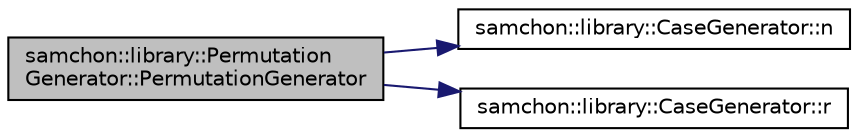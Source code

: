 digraph "samchon::library::PermutationGenerator::PermutationGenerator"
{
  edge [fontname="Helvetica",fontsize="10",labelfontname="Helvetica",labelfontsize="10"];
  node [fontname="Helvetica",fontsize="10",shape=record];
  rankdir="LR";
  Node1 [label="samchon::library::Permutation\lGenerator::PermutationGenerator",height=0.2,width=0.4,color="black", fillcolor="grey75", style="filled", fontcolor="black"];
  Node1 -> Node2 [color="midnightblue",fontsize="10",style="solid",fontname="Helvetica"];
  Node2 [label="samchon::library::CaseGenerator::n",height=0.2,width=0.4,color="black", fillcolor="white", style="filled",URL="$de/ddf/classsamchon_1_1library_1_1CaseGenerator.html#a4ffb79764b2415118611459799565e7d",tooltip="Get size of the N. "];
  Node1 -> Node3 [color="midnightblue",fontsize="10",style="solid",fontname="Helvetica"];
  Node3 [label="samchon::library::CaseGenerator::r",height=0.2,width=0.4,color="black", fillcolor="white", style="filled",URL="$de/ddf/classsamchon_1_1library_1_1CaseGenerator.html#ae753afa548922a0bd40e3b24856d80f3",tooltip="Get size of the R. "];
}
